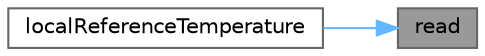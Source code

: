 digraph "read"
{
 // LATEX_PDF_SIZE
  bgcolor="transparent";
  edge [fontname=Helvetica,fontsize=10,labelfontname=Helvetica,labelfontsize=10];
  node [fontname=Helvetica,fontsize=10,shape=box,height=0.2,width=0.4];
  rankdir="RL";
  Node1 [id="Node000001",label="read",height=0.2,width=0.4,color="gray40", fillcolor="grey60", style="filled", fontcolor="black",tooltip=" "];
  Node1 -> Node2 [id="edge1_Node000001_Node000002",dir="back",color="steelblue1",style="solid",tooltip=" "];
  Node2 [id="Node000002",label="localReferenceTemperature",height=0.2,width=0.4,color="grey40", fillcolor="white", style="filled",URL="$classFoam_1_1heatTransferCoeffModels_1_1localReferenceTemperature.html#a403697d9308d3d95a8647946be3644c7",tooltip=" "];
}
